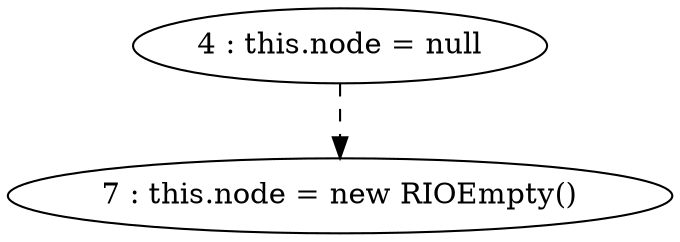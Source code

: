 digraph G {
"4 : this.node = null"
"4 : this.node = null" -> "7 : this.node = new RIOEmpty()" [style=dashed]
"7 : this.node = new RIOEmpty()"
}